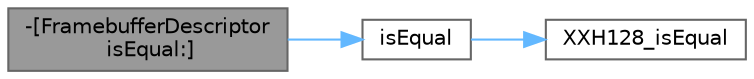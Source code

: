 digraph "-[FramebufferDescriptor isEqual:]"
{
 // LATEX_PDF_SIZE
  bgcolor="transparent";
  edge [fontname=Helvetica,fontsize=10,labelfontname=Helvetica,labelfontsize=10];
  node [fontname=Helvetica,fontsize=10,shape=box,height=0.2,width=0.4];
  rankdir="LR";
  Node1 [id="Node000001",label="-[FramebufferDescriptor\l isEqual:]",height=0.2,width=0.4,color="gray40", fillcolor="grey60", style="filled", fontcolor="black",tooltip=" "];
  Node1 -> Node2 [id="edge3_Node000001_Node000002",color="steelblue1",style="solid",tooltip=" "];
  Node2 [id="Node000002",label="isEqual",height=0.2,width=0.4,color="grey40", fillcolor="white", style="filled",URL="$xx_hash_2tests_2collisions_2main_8c.html#ab9deb4a18b913cc017e25ed502d65f35",tooltip=" "];
  Node2 -> Node3 [id="edge4_Node000002_Node000003",color="steelblue1",style="solid",tooltip=" "];
  Node3 [id="Node000003",label="XXH128_isEqual",height=0.2,width=0.4,color="grey40", fillcolor="white", style="filled",URL="$group___x_x_h3__family.html#ga8a324d844a8c35437406ffe1288f892e",tooltip="Check equality of two XXH128_hash_t values"];
}
